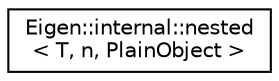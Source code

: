 digraph "Graphical Class Hierarchy"
{
  edge [fontname="Helvetica",fontsize="10",labelfontname="Helvetica",labelfontsize="10"];
  node [fontname="Helvetica",fontsize="10",shape=record];
  rankdir="LR";
  Node1 [label="Eigen::internal::nested\l\< T, n, PlainObject \>",height=0.2,width=0.4,color="black", fillcolor="white", style="filled",URL="$struct_eigen_1_1internal_1_1nested.html"];
}
